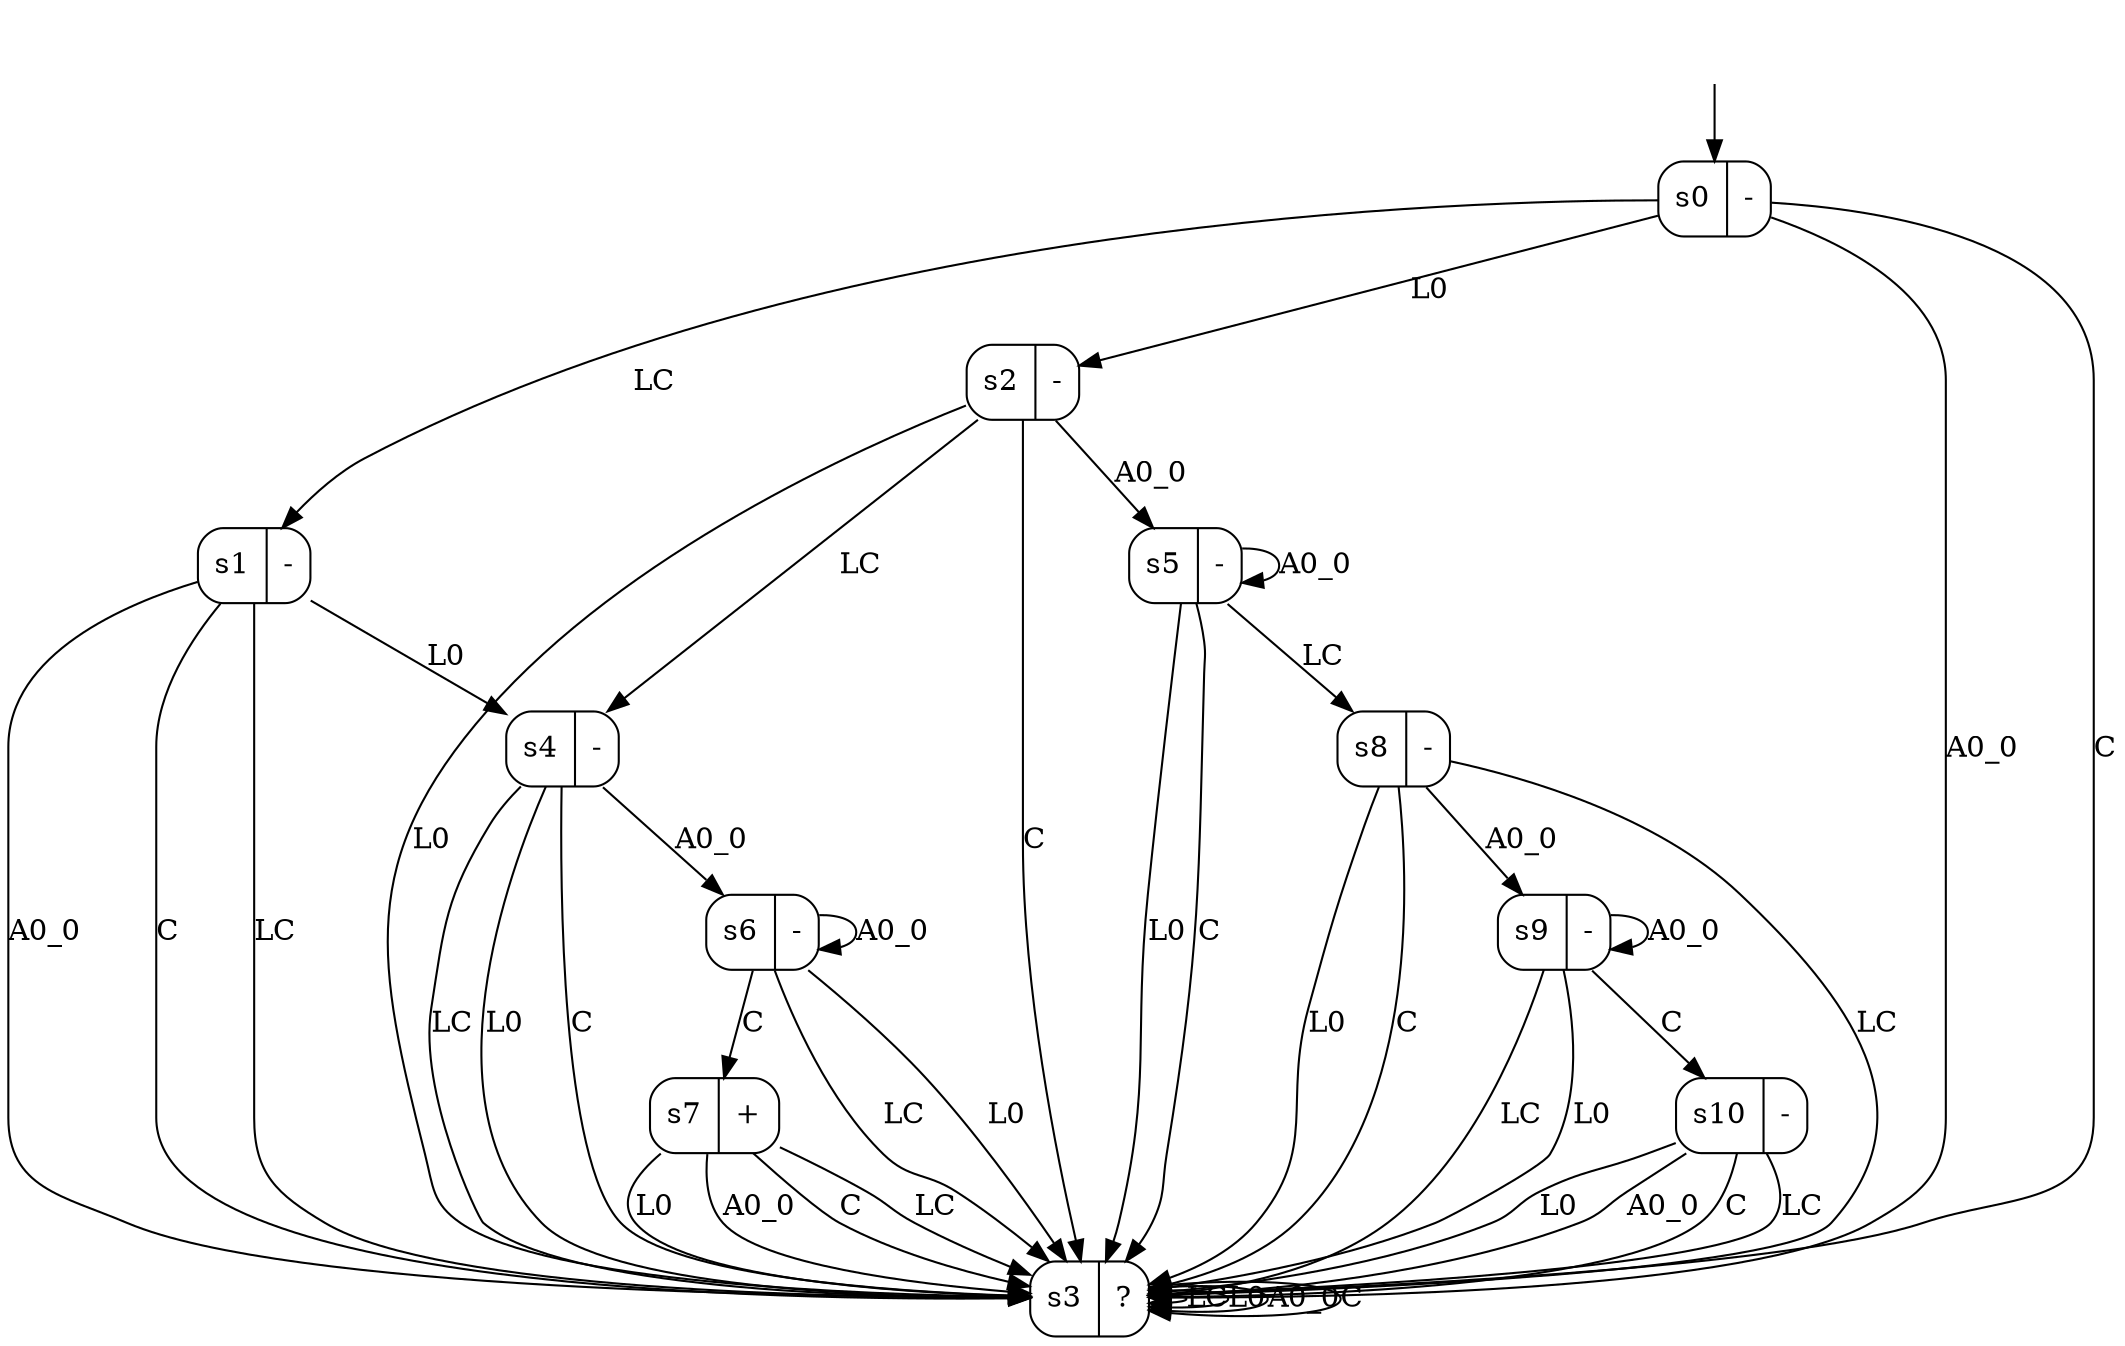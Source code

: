 digraph magento_1_1_dfa3 {
s0 [label="s0|-", shape=record, style=rounded];
s1 [label="s1|-", shape=record, style=rounded];
s2 [label="s2|-", shape=record, style=rounded];
s3 [label="s3|?", shape=record, style=rounded];
s4 [label="s4|-", shape=record, style=rounded];
s5 [label="s5|-", shape=record, style=rounded];
s6 [label="s6|-", shape=record, style=rounded];
s7 [label="s7|+", shape=record, style=rounded];
s8 [label="s8|-", shape=record, style=rounded];
s9 [label="s9|-", shape=record, style=rounded];
s10 [label="s10|-", shape=record, style=rounded];
s0 -> s1  [label="LC"];
s0 -> s2  [label="L0"];
s0 -> s3  [label="A0_0"];
s0 -> s3  [label="C"];
s1 -> s3  [label="LC"];
s1 -> s4  [label="L0"];
s1 -> s3  [label="A0_0"];
s1 -> s3  [label="C"];
s2 -> s4  [label="LC"];
s2 -> s3  [label="L0"];
s2 -> s5  [label="A0_0"];
s2 -> s3  [label="C"];
s3 -> s3  [label="LC"];
s3 -> s3  [label="L0"];
s3 -> s3  [label="A0_0"];
s3 -> s3  [label="C"];
s4 -> s3  [label="LC"];
s4 -> s3  [label="L0"];
s4 -> s6  [label="A0_0"];
s4 -> s3  [label="C"];
s5 -> s8  [label="LC"];
s5 -> s3  [label="L0"];
s5 -> s5  [label="A0_0"];
s5 -> s3  [label="C"];
s6 -> s3  [label="LC"];
s6 -> s3  [label="L0"];
s6 -> s6  [label="A0_0"];
s6 -> s7  [label="C"];
s7 -> s3  [label="LC"];
s7 -> s3  [label="L0"];
s7 -> s3  [label="A0_0"];
s7 -> s3  [label="C"];
s8 -> s3  [label="LC"];
s8 -> s3  [label="L0"];
s8 -> s9  [label="A0_0"];
s8 -> s3  [label="C"];
s9 -> s3  [label="LC"];
s9 -> s3  [label="L0"];
s9 -> s9  [label="A0_0"];
s9 -> s10  [label="C"];
s10 -> s3  [label="LC"];
s10 -> s3  [label="L0"];
s10 -> s3  [label="A0_0"];
s10 -> s3  [label="C"];
__start0 [label="", shape=none];
__start0 -> s0  [label=""];
}
